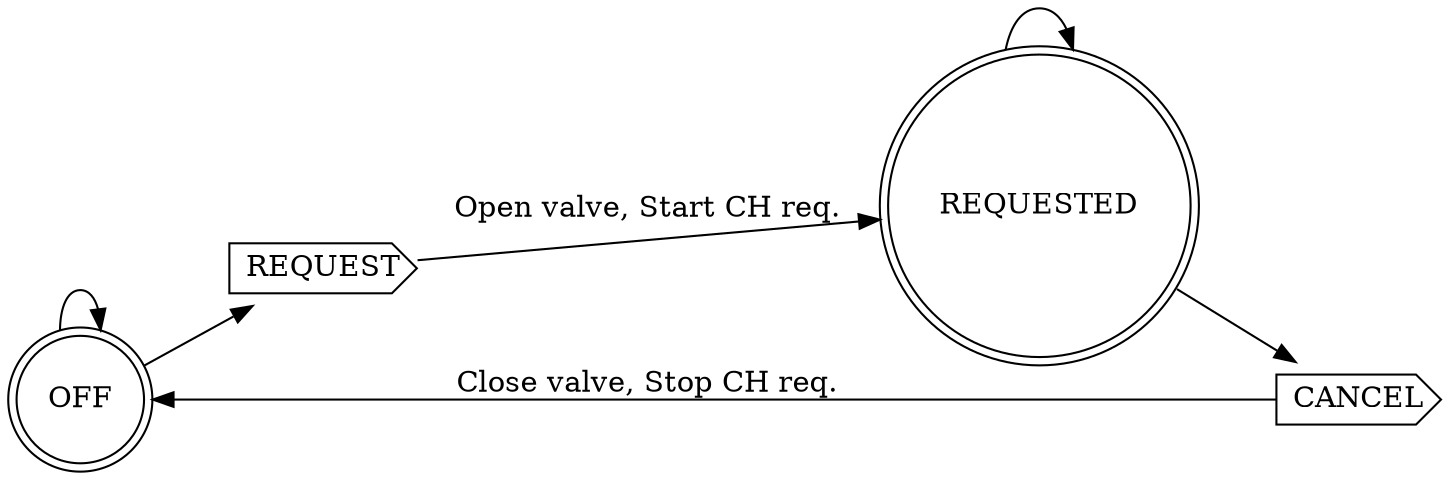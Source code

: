digraph finite_state_machine {
	rankdir=LR;
	
	node [shape = doublecircle]; OFF REQUESTED;
	node [shape = cds]; CANCEL;
	node [shape = cds ]; REQUEST;
	
	CANCEL -> OFF [label = "Close valve, Stop CH req."];
	OFF -> OFF;
	
	REQUEST -> REQUESTED [label = "Open valve, Start CH req."];
	REQUESTED -> CANCEL;
	OFF -> REQUEST;
	
	REQUESTED -> REQUESTED
	
	
	
	
}
